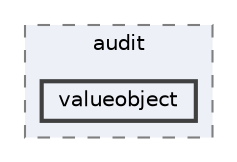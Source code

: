 digraph "repository/core/src/main/java/com/sterlite/cal/audit/valueobject"
{
 // LATEX_PDF_SIZE
  bgcolor="transparent";
  edge [fontname=Helvetica,fontsize=10,labelfontname=Helvetica,labelfontsize=10];
  node [fontname=Helvetica,fontsize=10,shape=box,height=0.2,width=0.4];
  compound=true
  subgraph clusterdir_2f8f1bb5a4b14e98aece1305aead7f85 {
    graph [ bgcolor="#edf0f7", pencolor="grey50", label="audit", fontname=Helvetica,fontsize=10 style="filled,dashed", URL="dir_2f8f1bb5a4b14e98aece1305aead7f85.html",tooltip=""]
  dir_19c3be58ba67c9045d05a69a5bae54d3 [label="valueobject", fillcolor="#edf0f7", color="grey25", style="filled,bold", URL="dir_19c3be58ba67c9045d05a69a5bae54d3.html",tooltip=""];
  }
}
